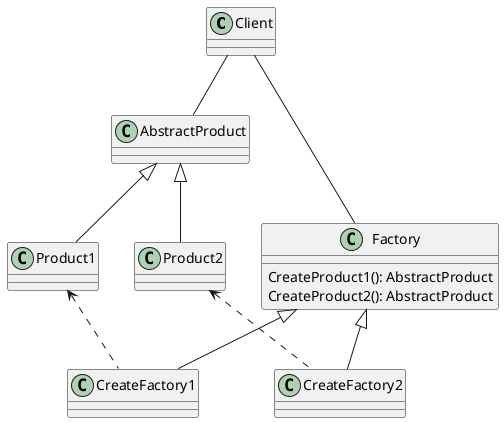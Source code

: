 @startuml
'https://plantuml.com/class-diagram



Client -- AbstractProduct
Client -- Factory

Factory <|-- CreateFactory1
Factory <|-- CreateFactory2

AbstractProduct <|-- Product2
AbstractProduct <|-- Product1

Product1 <.. CreateFactory1
Product2 <.. CreateFactory2

class Factory {
CreateProduct1(): AbstractProduct
CreateProduct2(): AbstractProduct
}


@enduml